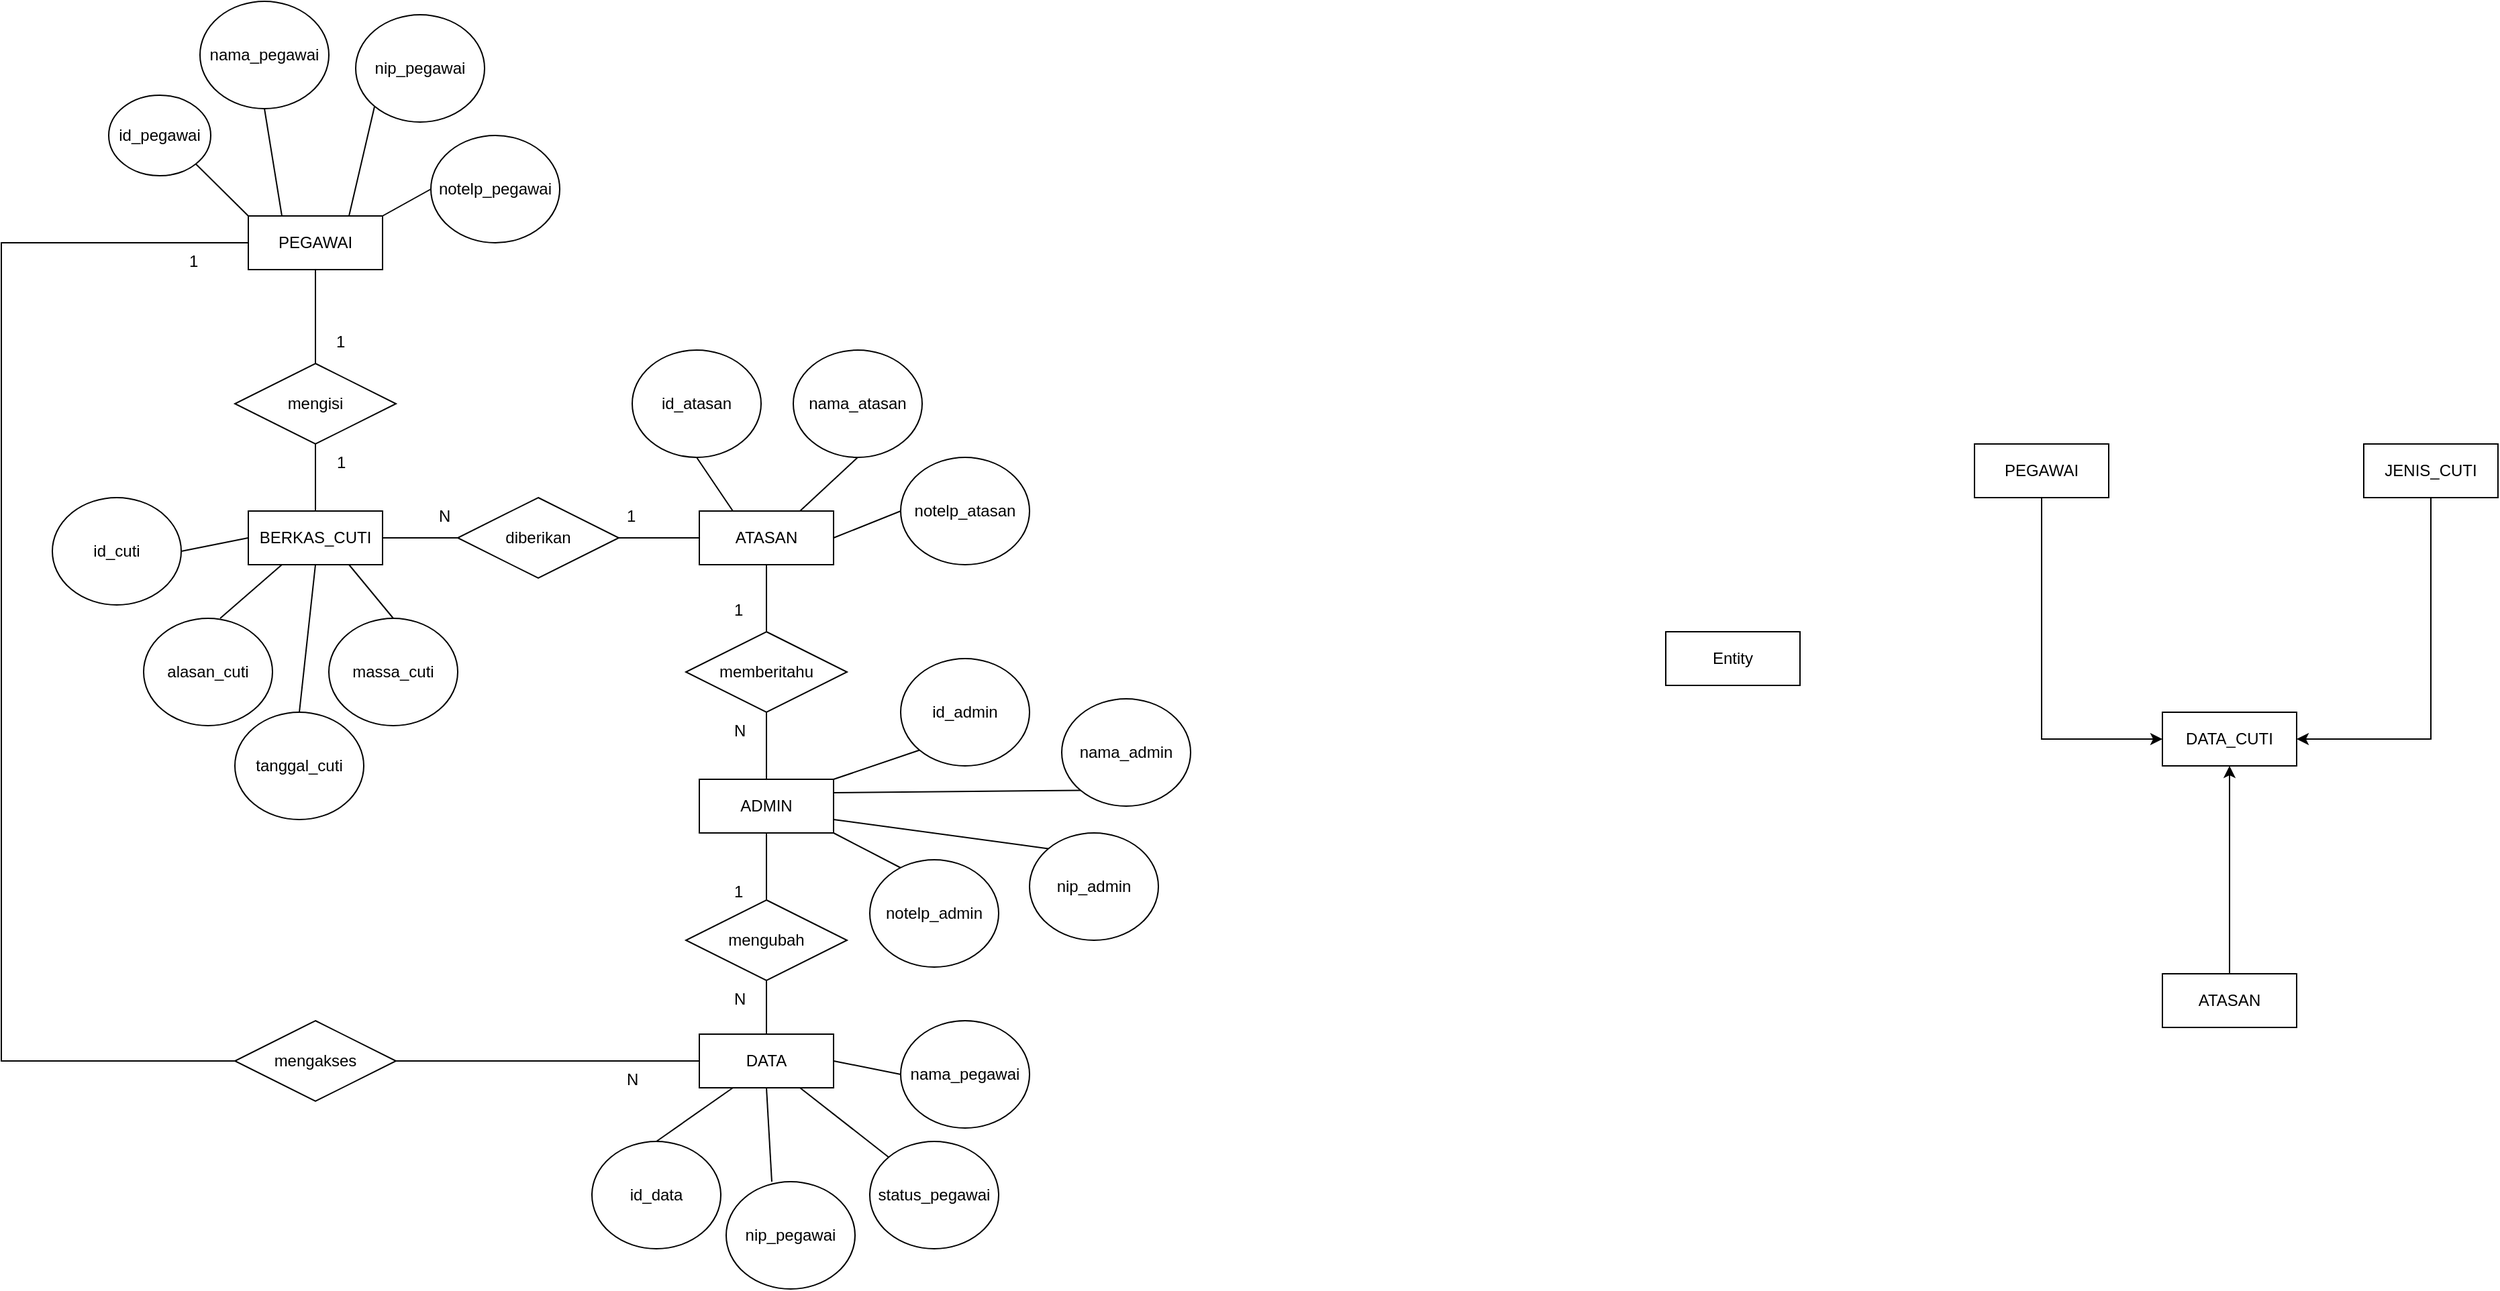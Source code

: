 <mxfile version="15.7.0" type="device"><diagram id="C5RBs43oDa-KdzZeNtuy" name="Page-1"><mxGraphModel dx="1422" dy="1941" grid="1" gridSize="10" guides="1" tooltips="1" connect="1" arrows="1" fold="1" page="1" pageScale="1" pageWidth="827" pageHeight="1169" math="0" shadow="0"><root><mxCell id="WIyWlLk6GJQsqaUBKTNV-0"/><mxCell id="WIyWlLk6GJQsqaUBKTNV-1" parent="WIyWlLk6GJQsqaUBKTNV-0"/><mxCell id="jpXyRtbM-DwxfJQAhA2A-0" value="PEGAWAI" style="whiteSpace=wrap;html=1;align=center;" parent="WIyWlLk6GJQsqaUBKTNV-1" vertex="1"><mxGeometry x="364" y="80" width="100" height="40" as="geometry"/></mxCell><mxCell id="jpXyRtbM-DwxfJQAhA2A-1" value="ATASAN" style="whiteSpace=wrap;html=1;align=center;" parent="WIyWlLk6GJQsqaUBKTNV-1" vertex="1"><mxGeometry x="700" y="300" width="100" height="40" as="geometry"/></mxCell><mxCell id="jpXyRtbM-DwxfJQAhA2A-2" value="BERKAS_CUTI" style="whiteSpace=wrap;html=1;align=center;" parent="WIyWlLk6GJQsqaUBKTNV-1" vertex="1"><mxGeometry x="364" y="300" width="100" height="40" as="geometry"/></mxCell><mxCell id="jpXyRtbM-DwxfJQAhA2A-3" value="ADMIN" style="whiteSpace=wrap;html=1;align=center;" parent="WIyWlLk6GJQsqaUBKTNV-1" vertex="1"><mxGeometry x="700" y="500" width="100" height="40" as="geometry"/></mxCell><mxCell id="jpXyRtbM-DwxfJQAhA2A-4" value="DATA" style="whiteSpace=wrap;html=1;align=center;" parent="WIyWlLk6GJQsqaUBKTNV-1" vertex="1"><mxGeometry x="700" y="690" width="100" height="40" as="geometry"/></mxCell><mxCell id="jpXyRtbM-DwxfJQAhA2A-6" value="memberitahu" style="shape=rhombus;perimeter=rhombusPerimeter;whiteSpace=wrap;html=1;align=center;" parent="WIyWlLk6GJQsqaUBKTNV-1" vertex="1"><mxGeometry x="690" y="390" width="120" height="60" as="geometry"/></mxCell><mxCell id="jpXyRtbM-DwxfJQAhA2A-7" value="mengisi" style="shape=rhombus;perimeter=rhombusPerimeter;whiteSpace=wrap;html=1;align=center;" parent="WIyWlLk6GJQsqaUBKTNV-1" vertex="1"><mxGeometry x="354" y="190" width="120" height="60" as="geometry"/></mxCell><mxCell id="jpXyRtbM-DwxfJQAhA2A-8" value="diberikan" style="shape=rhombus;perimeter=rhombusPerimeter;whiteSpace=wrap;html=1;align=center;" parent="WIyWlLk6GJQsqaUBKTNV-1" vertex="1"><mxGeometry x="520" y="290" width="120" height="60" as="geometry"/></mxCell><mxCell id="jpXyRtbM-DwxfJQAhA2A-10" value="mengubah" style="shape=rhombus;perimeter=rhombusPerimeter;whiteSpace=wrap;html=1;align=center;" parent="WIyWlLk6GJQsqaUBKTNV-1" vertex="1"><mxGeometry x="690" y="590" width="120" height="60" as="geometry"/></mxCell><mxCell id="jpXyRtbM-DwxfJQAhA2A-12" value="" style="endArrow=none;html=1;rounded=0;exitX=0.5;exitY=1;exitDx=0;exitDy=0;entryX=0.5;entryY=0;entryDx=0;entryDy=0;" parent="WIyWlLk6GJQsqaUBKTNV-1" source="jpXyRtbM-DwxfJQAhA2A-0" target="jpXyRtbM-DwxfJQAhA2A-7" edge="1"><mxGeometry relative="1" as="geometry"><mxPoint x="640" y="350" as="sourcePoint"/><mxPoint x="800" y="350" as="targetPoint"/></mxGeometry></mxCell><mxCell id="jpXyRtbM-DwxfJQAhA2A-13" value="" style="endArrow=none;html=1;rounded=0;exitX=1;exitY=0.5;exitDx=0;exitDy=0;entryX=0;entryY=0.5;entryDx=0;entryDy=0;" parent="WIyWlLk6GJQsqaUBKTNV-1" source="jpXyRtbM-DwxfJQAhA2A-2" target="jpXyRtbM-DwxfJQAhA2A-8" edge="1"><mxGeometry relative="1" as="geometry"><mxPoint x="640" y="350" as="sourcePoint"/><mxPoint x="800" y="350" as="targetPoint"/></mxGeometry></mxCell><mxCell id="jpXyRtbM-DwxfJQAhA2A-14" value="" style="endArrow=none;html=1;rounded=0;exitX=0.5;exitY=1;exitDx=0;exitDy=0;entryX=0.5;entryY=0;entryDx=0;entryDy=0;" parent="WIyWlLk6GJQsqaUBKTNV-1" source="jpXyRtbM-DwxfJQAhA2A-1" target="jpXyRtbM-DwxfJQAhA2A-6" edge="1"><mxGeometry relative="1" as="geometry"><mxPoint x="640" y="350" as="sourcePoint"/><mxPoint x="800" y="350" as="targetPoint"/></mxGeometry></mxCell><mxCell id="jpXyRtbM-DwxfJQAhA2A-15" value="" style="endArrow=none;html=1;rounded=0;exitX=0.5;exitY=1;exitDx=0;exitDy=0;entryX=0.5;entryY=0;entryDx=0;entryDy=0;" parent="WIyWlLk6GJQsqaUBKTNV-1" source="jpXyRtbM-DwxfJQAhA2A-3" target="jpXyRtbM-DwxfJQAhA2A-10" edge="1"><mxGeometry relative="1" as="geometry"><mxPoint x="640" y="350" as="sourcePoint"/><mxPoint x="800" y="350" as="targetPoint"/></mxGeometry></mxCell><mxCell id="jpXyRtbM-DwxfJQAhA2A-20" value="1" style="text;strokeColor=none;fillColor=none;spacingLeft=4;spacingRight=4;overflow=hidden;rotatable=0;points=[[0,0.5],[1,0.5]];portConstraint=eastwest;fontSize=12;" parent="WIyWlLk6GJQsqaUBKTNV-1" vertex="1"><mxGeometry x="423.5" y="160" width="40" height="30" as="geometry"/></mxCell><mxCell id="jpXyRtbM-DwxfJQAhA2A-21" value="1" style="text;strokeColor=none;fillColor=none;spacingLeft=4;spacingRight=4;overflow=hidden;rotatable=0;points=[[0,0.5],[1,0.5]];portConstraint=eastwest;fontSize=12;" parent="WIyWlLk6GJQsqaUBKTNV-1" vertex="1"><mxGeometry x="424" y="250" width="40" height="30" as="geometry"/></mxCell><mxCell id="jpXyRtbM-DwxfJQAhA2A-22" value="N" style="text;strokeColor=none;fillColor=none;spacingLeft=4;spacingRight=4;overflow=hidden;rotatable=0;points=[[0,0.5],[1,0.5]];portConstraint=eastwest;fontSize=12;" parent="WIyWlLk6GJQsqaUBKTNV-1" vertex="1"><mxGeometry x="500" y="290" width="40" height="30" as="geometry"/></mxCell><mxCell id="jpXyRtbM-DwxfJQAhA2A-23" value="1" style="text;strokeColor=none;fillColor=none;spacingLeft=4;spacingRight=4;overflow=hidden;rotatable=0;points=[[0,0.5],[1,0.5]];portConstraint=eastwest;fontSize=12;" parent="WIyWlLk6GJQsqaUBKTNV-1" vertex="1"><mxGeometry x="640" y="290" width="40" height="30" as="geometry"/></mxCell><mxCell id="jpXyRtbM-DwxfJQAhA2A-26" value="" style="endArrow=none;html=1;rounded=0;exitX=0.5;exitY=1;exitDx=0;exitDy=0;entryX=0.5;entryY=0;entryDx=0;entryDy=0;" parent="WIyWlLk6GJQsqaUBKTNV-1" source="jpXyRtbM-DwxfJQAhA2A-7" target="jpXyRtbM-DwxfJQAhA2A-2" edge="1"><mxGeometry relative="1" as="geometry"><mxPoint x="580" y="340" as="sourcePoint"/><mxPoint x="740" y="340" as="targetPoint"/></mxGeometry></mxCell><mxCell id="jpXyRtbM-DwxfJQAhA2A-27" value="" style="endArrow=none;html=1;rounded=0;exitX=1;exitY=0.5;exitDx=0;exitDy=0;entryX=0;entryY=0.5;entryDx=0;entryDy=0;" parent="WIyWlLk6GJQsqaUBKTNV-1" source="jpXyRtbM-DwxfJQAhA2A-8" target="jpXyRtbM-DwxfJQAhA2A-1" edge="1"><mxGeometry relative="1" as="geometry"><mxPoint x="580" y="340" as="sourcePoint"/><mxPoint x="740" y="340" as="targetPoint"/></mxGeometry></mxCell><mxCell id="jpXyRtbM-DwxfJQAhA2A-28" value="" style="endArrow=none;html=1;rounded=0;exitX=0.5;exitY=0;exitDx=0;exitDy=0;entryX=0.5;entryY=1;entryDx=0;entryDy=0;" parent="WIyWlLk6GJQsqaUBKTNV-1" source="jpXyRtbM-DwxfJQAhA2A-4" target="jpXyRtbM-DwxfJQAhA2A-10" edge="1"><mxGeometry relative="1" as="geometry"><mxPoint x="580" y="340" as="sourcePoint"/><mxPoint x="740" y="340" as="targetPoint"/></mxGeometry></mxCell><mxCell id="jpXyRtbM-DwxfJQAhA2A-29" value="" style="endArrow=none;html=1;rounded=0;exitX=0.5;exitY=1;exitDx=0;exitDy=0;entryX=0.5;entryY=0;entryDx=0;entryDy=0;" parent="WIyWlLk6GJQsqaUBKTNV-1" source="jpXyRtbM-DwxfJQAhA2A-6" target="jpXyRtbM-DwxfJQAhA2A-3" edge="1"><mxGeometry relative="1" as="geometry"><mxPoint x="580" y="340" as="sourcePoint"/><mxPoint x="740" y="340" as="targetPoint"/></mxGeometry></mxCell><mxCell id="jpXyRtbM-DwxfJQAhA2A-30" value="N" style="text;strokeColor=none;fillColor=none;spacingLeft=4;spacingRight=4;overflow=hidden;rotatable=0;points=[[0,0.5],[1,0.5]];portConstraint=eastwest;fontSize=12;" parent="WIyWlLk6GJQsqaUBKTNV-1" vertex="1"><mxGeometry x="720" y="450" width="40" height="30" as="geometry"/></mxCell><mxCell id="jpXyRtbM-DwxfJQAhA2A-33" value="1" style="text;strokeColor=none;fillColor=none;spacingLeft=4;spacingRight=4;overflow=hidden;rotatable=0;points=[[0,0.5],[1,0.5]];portConstraint=eastwest;fontSize=12;" parent="WIyWlLk6GJQsqaUBKTNV-1" vertex="1"><mxGeometry x="720" y="360" width="40" height="30" as="geometry"/></mxCell><mxCell id="jpXyRtbM-DwxfJQAhA2A-35" value="N" style="text;strokeColor=none;fillColor=none;spacingLeft=4;spacingRight=4;overflow=hidden;rotatable=0;points=[[0,0.5],[1,0.5]];portConstraint=eastwest;fontSize=12;" parent="WIyWlLk6GJQsqaUBKTNV-1" vertex="1"><mxGeometry x="720" y="650" width="40" height="30" as="geometry"/></mxCell><mxCell id="jpXyRtbM-DwxfJQAhA2A-36" value="1" style="text;strokeColor=none;fillColor=none;spacingLeft=4;spacingRight=4;overflow=hidden;rotatable=0;points=[[0,0.5],[1,0.5]];portConstraint=eastwest;fontSize=12;" parent="WIyWlLk6GJQsqaUBKTNV-1" vertex="1"><mxGeometry x="720" y="570" width="40" height="30" as="geometry"/></mxCell><mxCell id="jpXyRtbM-DwxfJQAhA2A-37" value="mengakses" style="shape=rhombus;perimeter=rhombusPerimeter;whiteSpace=wrap;html=1;align=center;" parent="WIyWlLk6GJQsqaUBKTNV-1" vertex="1"><mxGeometry x="354" y="680" width="120" height="60" as="geometry"/></mxCell><mxCell id="jpXyRtbM-DwxfJQAhA2A-38" value="" style="endArrow=none;html=1;rounded=0;exitX=0;exitY=0.5;exitDx=0;exitDy=0;entryX=0;entryY=0.5;entryDx=0;entryDy=0;" parent="WIyWlLk6GJQsqaUBKTNV-1" source="jpXyRtbM-DwxfJQAhA2A-0" target="jpXyRtbM-DwxfJQAhA2A-37" edge="1"><mxGeometry relative="1" as="geometry"><mxPoint x="550" y="440" as="sourcePoint"/><mxPoint x="460" y="600" as="targetPoint"/><Array as="points"><mxPoint x="180" y="100"/><mxPoint x="180" y="410"/><mxPoint x="180" y="710"/></Array></mxGeometry></mxCell><mxCell id="jpXyRtbM-DwxfJQAhA2A-39" value="" style="endArrow=none;html=1;rounded=0;exitX=1;exitY=0.5;exitDx=0;exitDy=0;entryX=0;entryY=0.5;entryDx=0;entryDy=0;" parent="WIyWlLk6GJQsqaUBKTNV-1" source="jpXyRtbM-DwxfJQAhA2A-37" target="jpXyRtbM-DwxfJQAhA2A-4" edge="1"><mxGeometry relative="1" as="geometry"><mxPoint x="550" y="440" as="sourcePoint"/><mxPoint x="710" y="440" as="targetPoint"/></mxGeometry></mxCell><mxCell id="jpXyRtbM-DwxfJQAhA2A-40" value="1" style="text;strokeColor=none;fillColor=none;spacingLeft=4;spacingRight=4;overflow=hidden;rotatable=0;points=[[0,0.5],[1,0.5]];portConstraint=eastwest;fontSize=12;" parent="WIyWlLk6GJQsqaUBKTNV-1" vertex="1"><mxGeometry x="314" y="100" width="40" height="30" as="geometry"/></mxCell><mxCell id="jpXyRtbM-DwxfJQAhA2A-43" value="N" style="text;strokeColor=none;fillColor=none;spacingLeft=4;spacingRight=4;overflow=hidden;rotatable=0;points=[[0,0.5],[1,0.5]];portConstraint=eastwest;fontSize=12;" parent="WIyWlLk6GJQsqaUBKTNV-1" vertex="1"><mxGeometry x="640" y="710" width="40" height="30" as="geometry"/></mxCell><mxCell id="hmnxP0x_CvTTKcuFGDdw-0" value="id_pegawai" style="ellipse;whiteSpace=wrap;html=1;" vertex="1" parent="WIyWlLk6GJQsqaUBKTNV-1"><mxGeometry x="260" y="-10" width="76" height="60" as="geometry"/></mxCell><mxCell id="hmnxP0x_CvTTKcuFGDdw-1" value="nama_pegawai" style="ellipse;whiteSpace=wrap;html=1;" vertex="1" parent="WIyWlLk6GJQsqaUBKTNV-1"><mxGeometry x="328" y="-80" width="96" height="80" as="geometry"/></mxCell><mxCell id="hmnxP0x_CvTTKcuFGDdw-2" value="nip_pegawai" style="ellipse;whiteSpace=wrap;html=1;" vertex="1" parent="WIyWlLk6GJQsqaUBKTNV-1"><mxGeometry x="444" y="-70" width="96" height="80" as="geometry"/></mxCell><mxCell id="hmnxP0x_CvTTKcuFGDdw-3" value="notelp_pegawai" style="ellipse;whiteSpace=wrap;html=1;" vertex="1" parent="WIyWlLk6GJQsqaUBKTNV-1"><mxGeometry x="500" y="20" width="96" height="80" as="geometry"/></mxCell><mxCell id="hmnxP0x_CvTTKcuFGDdw-4" value="" style="endArrow=none;html=1;rounded=0;exitX=1;exitY=1;exitDx=0;exitDy=0;entryX=0;entryY=0;entryDx=0;entryDy=0;" edge="1" parent="WIyWlLk6GJQsqaUBKTNV-1" source="hmnxP0x_CvTTKcuFGDdw-0" target="jpXyRtbM-DwxfJQAhA2A-0"><mxGeometry relative="1" as="geometry"><mxPoint x="570" y="160" as="sourcePoint"/><mxPoint x="730" y="160" as="targetPoint"/></mxGeometry></mxCell><mxCell id="hmnxP0x_CvTTKcuFGDdw-5" value="" style="endArrow=none;html=1;rounded=0;exitX=0.5;exitY=1;exitDx=0;exitDy=0;entryX=0.25;entryY=0;entryDx=0;entryDy=0;" edge="1" parent="WIyWlLk6GJQsqaUBKTNV-1" source="hmnxP0x_CvTTKcuFGDdw-1" target="jpXyRtbM-DwxfJQAhA2A-0"><mxGeometry relative="1" as="geometry"><mxPoint x="570" y="160" as="sourcePoint"/><mxPoint x="730" y="160" as="targetPoint"/></mxGeometry></mxCell><mxCell id="hmnxP0x_CvTTKcuFGDdw-6" value="" style="endArrow=none;html=1;rounded=0;exitX=0;exitY=1;exitDx=0;exitDy=0;entryX=0.75;entryY=0;entryDx=0;entryDy=0;" edge="1" parent="WIyWlLk6GJQsqaUBKTNV-1" source="hmnxP0x_CvTTKcuFGDdw-2" target="jpXyRtbM-DwxfJQAhA2A-0"><mxGeometry relative="1" as="geometry"><mxPoint x="570" y="160" as="sourcePoint"/><mxPoint x="730" y="160" as="targetPoint"/></mxGeometry></mxCell><mxCell id="hmnxP0x_CvTTKcuFGDdw-7" value="" style="endArrow=none;html=1;rounded=0;exitX=0;exitY=0.5;exitDx=0;exitDy=0;entryX=1;entryY=0;entryDx=0;entryDy=0;" edge="1" parent="WIyWlLk6GJQsqaUBKTNV-1" source="hmnxP0x_CvTTKcuFGDdw-3" target="jpXyRtbM-DwxfJQAhA2A-0"><mxGeometry relative="1" as="geometry"><mxPoint x="570" y="160" as="sourcePoint"/><mxPoint x="730" y="160" as="targetPoint"/></mxGeometry></mxCell><mxCell id="hmnxP0x_CvTTKcuFGDdw-8" value="alasan_cuti" style="ellipse;whiteSpace=wrap;html=1;" vertex="1" parent="WIyWlLk6GJQsqaUBKTNV-1"><mxGeometry x="286" y="380" width="96" height="80" as="geometry"/></mxCell><mxCell id="hmnxP0x_CvTTKcuFGDdw-9" value="massa_cuti" style="ellipse;whiteSpace=wrap;html=1;" vertex="1" parent="WIyWlLk6GJQsqaUBKTNV-1"><mxGeometry x="424" y="380" width="96" height="80" as="geometry"/></mxCell><mxCell id="hmnxP0x_CvTTKcuFGDdw-10" value="tanggal_cuti" style="ellipse;whiteSpace=wrap;html=1;" vertex="1" parent="WIyWlLk6GJQsqaUBKTNV-1"><mxGeometry x="354" y="450" width="96" height="80" as="geometry"/></mxCell><mxCell id="hmnxP0x_CvTTKcuFGDdw-12" value="" style="endArrow=none;html=1;rounded=0;exitX=0.25;exitY=1;exitDx=0;exitDy=0;entryX=0.594;entryY=0;entryDx=0;entryDy=0;entryPerimeter=0;" edge="1" parent="WIyWlLk6GJQsqaUBKTNV-1" source="jpXyRtbM-DwxfJQAhA2A-2" target="hmnxP0x_CvTTKcuFGDdw-8"><mxGeometry relative="1" as="geometry"><mxPoint x="600" y="340" as="sourcePoint"/><mxPoint x="760" y="340" as="targetPoint"/></mxGeometry></mxCell><mxCell id="hmnxP0x_CvTTKcuFGDdw-13" value="" style="endArrow=none;html=1;rounded=0;exitX=0.75;exitY=1;exitDx=0;exitDy=0;entryX=0.5;entryY=0;entryDx=0;entryDy=0;" edge="1" parent="WIyWlLk6GJQsqaUBKTNV-1" source="jpXyRtbM-DwxfJQAhA2A-2" target="hmnxP0x_CvTTKcuFGDdw-9"><mxGeometry relative="1" as="geometry"><mxPoint x="600" y="340" as="sourcePoint"/><mxPoint x="760" y="340" as="targetPoint"/></mxGeometry></mxCell><mxCell id="hmnxP0x_CvTTKcuFGDdw-14" value="" style="endArrow=none;html=1;rounded=0;exitX=0.5;exitY=1;exitDx=0;exitDy=0;entryX=0.5;entryY=0;entryDx=0;entryDy=0;" edge="1" parent="WIyWlLk6GJQsqaUBKTNV-1" source="jpXyRtbM-DwxfJQAhA2A-2" target="hmnxP0x_CvTTKcuFGDdw-10"><mxGeometry relative="1" as="geometry"><mxPoint x="600" y="340" as="sourcePoint"/><mxPoint x="760" y="340" as="targetPoint"/></mxGeometry></mxCell><mxCell id="hmnxP0x_CvTTKcuFGDdw-15" value="id_cuti" style="ellipse;whiteSpace=wrap;html=1;" vertex="1" parent="WIyWlLk6GJQsqaUBKTNV-1"><mxGeometry x="218" y="290" width="96" height="80" as="geometry"/></mxCell><mxCell id="hmnxP0x_CvTTKcuFGDdw-16" value="" style="endArrow=none;html=1;rounded=0;exitX=1;exitY=0.5;exitDx=0;exitDy=0;entryX=0;entryY=0.5;entryDx=0;entryDy=0;" edge="1" parent="WIyWlLk6GJQsqaUBKTNV-1" source="hmnxP0x_CvTTKcuFGDdw-15" target="jpXyRtbM-DwxfJQAhA2A-2"><mxGeometry relative="1" as="geometry"><mxPoint x="600" y="420" as="sourcePoint"/><mxPoint x="760" y="420" as="targetPoint"/></mxGeometry></mxCell><mxCell id="hmnxP0x_CvTTKcuFGDdw-17" value="id_atasan" style="ellipse;whiteSpace=wrap;html=1;" vertex="1" parent="WIyWlLk6GJQsqaUBKTNV-1"><mxGeometry x="650" y="180" width="96" height="80" as="geometry"/></mxCell><mxCell id="hmnxP0x_CvTTKcuFGDdw-18" value="nama_atasan" style="ellipse;whiteSpace=wrap;html=1;" vertex="1" parent="WIyWlLk6GJQsqaUBKTNV-1"><mxGeometry x="770" y="180" width="96" height="80" as="geometry"/></mxCell><mxCell id="hmnxP0x_CvTTKcuFGDdw-19" value="notelp_atasan" style="ellipse;whiteSpace=wrap;html=1;" vertex="1" parent="WIyWlLk6GJQsqaUBKTNV-1"><mxGeometry x="850" y="260" width="96" height="80" as="geometry"/></mxCell><mxCell id="hmnxP0x_CvTTKcuFGDdw-20" value="" style="endArrow=none;html=1;rounded=0;exitX=0.25;exitY=0;exitDx=0;exitDy=0;entryX=0.5;entryY=1;entryDx=0;entryDy=0;" edge="1" parent="WIyWlLk6GJQsqaUBKTNV-1" source="jpXyRtbM-DwxfJQAhA2A-1" target="hmnxP0x_CvTTKcuFGDdw-17"><mxGeometry relative="1" as="geometry"><mxPoint x="800" y="260" as="sourcePoint"/><mxPoint x="960" y="260" as="targetPoint"/></mxGeometry></mxCell><mxCell id="hmnxP0x_CvTTKcuFGDdw-21" value="" style="endArrow=none;html=1;rounded=0;exitX=0.75;exitY=0;exitDx=0;exitDy=0;entryX=0.5;entryY=1;entryDx=0;entryDy=0;" edge="1" parent="WIyWlLk6GJQsqaUBKTNV-1" source="jpXyRtbM-DwxfJQAhA2A-1" target="hmnxP0x_CvTTKcuFGDdw-18"><mxGeometry relative="1" as="geometry"><mxPoint x="800" y="380" as="sourcePoint"/><mxPoint x="775" y="270" as="targetPoint"/></mxGeometry></mxCell><mxCell id="hmnxP0x_CvTTKcuFGDdw-22" value="" style="endArrow=none;html=1;rounded=0;exitX=1;exitY=0.5;exitDx=0;exitDy=0;entryX=0;entryY=0.5;entryDx=0;entryDy=0;" edge="1" parent="WIyWlLk6GJQsqaUBKTNV-1" source="jpXyRtbM-DwxfJQAhA2A-1" target="hmnxP0x_CvTTKcuFGDdw-19"><mxGeometry relative="1" as="geometry"><mxPoint x="800" y="380" as="sourcePoint"/><mxPoint x="960" y="380" as="targetPoint"/></mxGeometry></mxCell><mxCell id="hmnxP0x_CvTTKcuFGDdw-23" value="id_admin" style="ellipse;whiteSpace=wrap;html=1;" vertex="1" parent="WIyWlLk6GJQsqaUBKTNV-1"><mxGeometry x="850" y="410" width="96" height="80" as="geometry"/></mxCell><mxCell id="hmnxP0x_CvTTKcuFGDdw-24" value="nama_admin" style="ellipse;whiteSpace=wrap;html=1;" vertex="1" parent="WIyWlLk6GJQsqaUBKTNV-1"><mxGeometry x="970" y="440" width="96" height="80" as="geometry"/></mxCell><mxCell id="hmnxP0x_CvTTKcuFGDdw-25" value="notelp_admin" style="ellipse;whiteSpace=wrap;html=1;" vertex="1" parent="WIyWlLk6GJQsqaUBKTNV-1"><mxGeometry x="827" y="560" width="96" height="80" as="geometry"/></mxCell><mxCell id="hmnxP0x_CvTTKcuFGDdw-26" value="nip_admin" style="ellipse;whiteSpace=wrap;html=1;" vertex="1" parent="WIyWlLk6GJQsqaUBKTNV-1"><mxGeometry x="946" y="540" width="96" height="80" as="geometry"/></mxCell><mxCell id="hmnxP0x_CvTTKcuFGDdw-27" value="" style="endArrow=none;html=1;rounded=0;exitX=1;exitY=0;exitDx=0;exitDy=0;entryX=0;entryY=1;entryDx=0;entryDy=0;" edge="1" parent="WIyWlLk6GJQsqaUBKTNV-1" source="jpXyRtbM-DwxfJQAhA2A-3" target="hmnxP0x_CvTTKcuFGDdw-23"><mxGeometry relative="1" as="geometry"><mxPoint x="740" y="470" as="sourcePoint"/><mxPoint x="900" y="470" as="targetPoint"/></mxGeometry></mxCell><mxCell id="hmnxP0x_CvTTKcuFGDdw-28" value="" style="endArrow=none;html=1;rounded=0;exitX=1;exitY=0.25;exitDx=0;exitDy=0;entryX=0;entryY=1;entryDx=0;entryDy=0;" edge="1" parent="WIyWlLk6GJQsqaUBKTNV-1" source="jpXyRtbM-DwxfJQAhA2A-3" target="hmnxP0x_CvTTKcuFGDdw-24"><mxGeometry relative="1" as="geometry"><mxPoint x="740" y="470" as="sourcePoint"/><mxPoint x="900" y="470" as="targetPoint"/></mxGeometry></mxCell><mxCell id="hmnxP0x_CvTTKcuFGDdw-29" value="" style="endArrow=none;html=1;rounded=0;exitX=1;exitY=0.75;exitDx=0;exitDy=0;entryX=0;entryY=0;entryDx=0;entryDy=0;" edge="1" parent="WIyWlLk6GJQsqaUBKTNV-1" source="jpXyRtbM-DwxfJQAhA2A-3" target="hmnxP0x_CvTTKcuFGDdw-26"><mxGeometry relative="1" as="geometry"><mxPoint x="740" y="470" as="sourcePoint"/><mxPoint x="900" y="470" as="targetPoint"/></mxGeometry></mxCell><mxCell id="hmnxP0x_CvTTKcuFGDdw-30" value="" style="endArrow=none;html=1;rounded=0;exitX=1;exitY=1;exitDx=0;exitDy=0;entryX=0.24;entryY=0.075;entryDx=0;entryDy=0;entryPerimeter=0;" edge="1" parent="WIyWlLk6GJQsqaUBKTNV-1" source="jpXyRtbM-DwxfJQAhA2A-3" target="hmnxP0x_CvTTKcuFGDdw-25"><mxGeometry relative="1" as="geometry"><mxPoint x="740" y="470" as="sourcePoint"/><mxPoint x="900" y="470" as="targetPoint"/></mxGeometry></mxCell><mxCell id="hmnxP0x_CvTTKcuFGDdw-31" value="id_data" style="ellipse;whiteSpace=wrap;html=1;" vertex="1" parent="WIyWlLk6GJQsqaUBKTNV-1"><mxGeometry x="620" y="770" width="96" height="80" as="geometry"/></mxCell><mxCell id="hmnxP0x_CvTTKcuFGDdw-32" value="nama_pegawai" style="ellipse;whiteSpace=wrap;html=1;" vertex="1" parent="WIyWlLk6GJQsqaUBKTNV-1"><mxGeometry x="850" y="680" width="96" height="80" as="geometry"/></mxCell><mxCell id="hmnxP0x_CvTTKcuFGDdw-33" value="nip_pegawai" style="ellipse;whiteSpace=wrap;html=1;" vertex="1" parent="WIyWlLk6GJQsqaUBKTNV-1"><mxGeometry x="720" y="800" width="96" height="80" as="geometry"/></mxCell><mxCell id="hmnxP0x_CvTTKcuFGDdw-35" value="" style="endArrow=none;html=1;rounded=0;exitX=0.25;exitY=1;exitDx=0;exitDy=0;entryX=0.5;entryY=0;entryDx=0;entryDy=0;" edge="1" parent="WIyWlLk6GJQsqaUBKTNV-1" source="jpXyRtbM-DwxfJQAhA2A-4" target="hmnxP0x_CvTTKcuFGDdw-31"><mxGeometry relative="1" as="geometry"><mxPoint x="730" y="560" as="sourcePoint"/><mxPoint x="890" y="560" as="targetPoint"/></mxGeometry></mxCell><mxCell id="hmnxP0x_CvTTKcuFGDdw-36" value="" style="endArrow=none;html=1;rounded=0;exitX=0.5;exitY=1;exitDx=0;exitDy=0;entryX=0.354;entryY=0;entryDx=0;entryDy=0;entryPerimeter=0;" edge="1" parent="WIyWlLk6GJQsqaUBKTNV-1" source="jpXyRtbM-DwxfJQAhA2A-4" target="hmnxP0x_CvTTKcuFGDdw-33"><mxGeometry relative="1" as="geometry"><mxPoint x="730" y="560" as="sourcePoint"/><mxPoint x="890" y="560" as="targetPoint"/></mxGeometry></mxCell><mxCell id="hmnxP0x_CvTTKcuFGDdw-37" value="" style="endArrow=none;html=1;rounded=0;exitX=1;exitY=0.5;exitDx=0;exitDy=0;entryX=0;entryY=0.5;entryDx=0;entryDy=0;" edge="1" parent="WIyWlLk6GJQsqaUBKTNV-1" source="jpXyRtbM-DwxfJQAhA2A-4" target="hmnxP0x_CvTTKcuFGDdw-32"><mxGeometry relative="1" as="geometry"><mxPoint x="730" y="560" as="sourcePoint"/><mxPoint x="890" y="560" as="targetPoint"/></mxGeometry></mxCell><mxCell id="hmnxP0x_CvTTKcuFGDdw-38" value="status_pegawai" style="ellipse;whiteSpace=wrap;html=1;" vertex="1" parent="WIyWlLk6GJQsqaUBKTNV-1"><mxGeometry x="827" y="770" width="96" height="80" as="geometry"/></mxCell><mxCell id="hmnxP0x_CvTTKcuFGDdw-39" value="" style="endArrow=none;html=1;rounded=0;exitX=0;exitY=0;exitDx=0;exitDy=0;entryX=0.75;entryY=1;entryDx=0;entryDy=0;" edge="1" parent="WIyWlLk6GJQsqaUBKTNV-1" source="hmnxP0x_CvTTKcuFGDdw-38" target="jpXyRtbM-DwxfJQAhA2A-4"><mxGeometry relative="1" as="geometry"><mxPoint x="570" y="700" as="sourcePoint"/><mxPoint x="730" y="700" as="targetPoint"/></mxGeometry></mxCell><mxCell id="hmnxP0x_CvTTKcuFGDdw-44" style="edgeStyle=orthogonalEdgeStyle;rounded=0;orthogonalLoop=1;jettySize=auto;html=1;exitX=0.5;exitY=1;exitDx=0;exitDy=0;entryX=0;entryY=0.5;entryDx=0;entryDy=0;" edge="1" parent="WIyWlLk6GJQsqaUBKTNV-1" source="hmnxP0x_CvTTKcuFGDdw-40" target="hmnxP0x_CvTTKcuFGDdw-42"><mxGeometry relative="1" as="geometry"/></mxCell><mxCell id="hmnxP0x_CvTTKcuFGDdw-40" value="PEGAWAI" style="whiteSpace=wrap;html=1;align=center;" vertex="1" parent="WIyWlLk6GJQsqaUBKTNV-1"><mxGeometry x="1650" y="250" width="100" height="40" as="geometry"/></mxCell><mxCell id="hmnxP0x_CvTTKcuFGDdw-45" style="edgeStyle=orthogonalEdgeStyle;rounded=0;orthogonalLoop=1;jettySize=auto;html=1;exitX=0.5;exitY=1;exitDx=0;exitDy=0;entryX=1;entryY=0.5;entryDx=0;entryDy=0;" edge="1" parent="WIyWlLk6GJQsqaUBKTNV-1" source="hmnxP0x_CvTTKcuFGDdw-41" target="hmnxP0x_CvTTKcuFGDdw-42"><mxGeometry relative="1" as="geometry"/></mxCell><mxCell id="hmnxP0x_CvTTKcuFGDdw-41" value="JENIS_CUTI" style="whiteSpace=wrap;html=1;align=center;" vertex="1" parent="WIyWlLk6GJQsqaUBKTNV-1"><mxGeometry x="1940" y="250" width="100" height="40" as="geometry"/></mxCell><mxCell id="hmnxP0x_CvTTKcuFGDdw-46" style="edgeStyle=orthogonalEdgeStyle;rounded=0;orthogonalLoop=1;jettySize=auto;html=1;entryX=0.5;entryY=1;entryDx=0;entryDy=0;exitX=0.5;exitY=0;exitDx=0;exitDy=0;" edge="1" parent="WIyWlLk6GJQsqaUBKTNV-1" source="hmnxP0x_CvTTKcuFGDdw-43" target="hmnxP0x_CvTTKcuFGDdw-42"><mxGeometry relative="1" as="geometry"><mxPoint x="1730" y="550" as="sourcePoint"/></mxGeometry></mxCell><mxCell id="hmnxP0x_CvTTKcuFGDdw-42" value="DATA_CUTI" style="whiteSpace=wrap;html=1;align=center;" vertex="1" parent="WIyWlLk6GJQsqaUBKTNV-1"><mxGeometry x="1790" y="450" width="100" height="40" as="geometry"/></mxCell><mxCell id="hmnxP0x_CvTTKcuFGDdw-43" value="ATASAN" style="whiteSpace=wrap;html=1;align=center;" vertex="1" parent="WIyWlLk6GJQsqaUBKTNV-1"><mxGeometry x="1790" y="645" width="100" height="40" as="geometry"/></mxCell><mxCell id="hmnxP0x_CvTTKcuFGDdw-47" value="Entity" style="whiteSpace=wrap;html=1;align=center;" vertex="1" parent="WIyWlLk6GJQsqaUBKTNV-1"><mxGeometry x="1420" y="390" width="100" height="40" as="geometry"/></mxCell></root></mxGraphModel></diagram></mxfile>